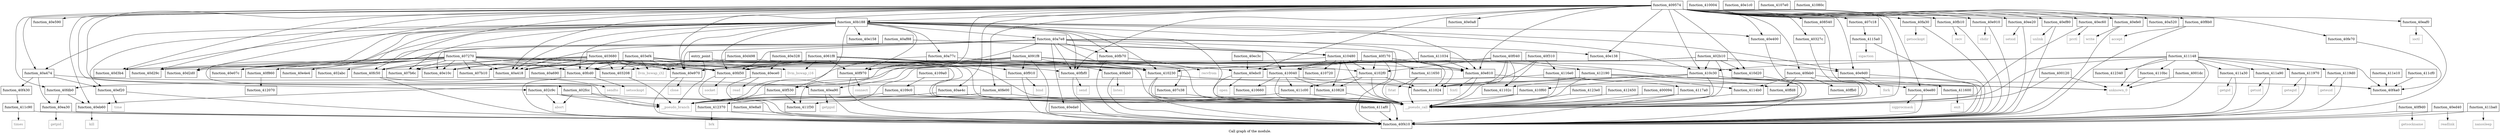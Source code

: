 digraph "Call graph of the module." {
  label="Call graph of the module.";
  node [shape=record];

  Node_function_40d3b4 [label="{function_40d3b4}"];
  Node_function_410040 [label="{function_410040}"];
  Node_function_40d2d0 [label="{function_40d2d0}"];
  Node_function_40e4e4 [label="{function_40e4e4}"];
  Node_function_40f4a0 [label="{function_40f4a0}"];
  Node_function_40e590 [label="{function_40e590}"];
  Node_function_40e810 [label="{function_40e810}"];
  Node_function_40e8a0 [label="{function_40e8a0}"];
  Node_function_40f530 [label="{function_40f530}"];
  Node_function_40e910 [label="{function_40e910}"];
  Node_function_40f9d0 [label="{function_40f9d0}"];
  Node_function_40ec3c [label="{function_40ec3c}"];
  Node_function_40ec60 [label="{function_40ec60}"];
  Node_function_40fa30 [label="{function_40fa30}"];
  Node_function_40fab0 [label="{function_40fab0}"];
  Node_function_40ece0 [label="{function_40ece0}"];
  Node_function_40fb10 [label="{function_40fb10}"];
  Node_function_40ed40 [label="{function_40ed40}"];
  Node_function_40fb70 [label="{function_40fb70}"];
  Node_function_40eda0 [label="{function_40eda0}"];
  Node_function_40fbf0 [label="{function_40fbf0}"];
  Node_function_40ee20 [label="{function_40ee20}"];
  Node_function_40ee80 [label="{function_40ee80}"];
  Node_function_40fc50 [label="{function_40fc50}"];
  Node_function_40ef20 [label="{function_40ef20}"];
  Node_function_40ef80 [label="{function_40ef80}"];
  Node_function_40fcd0 [label="{function_40fcd0}"];
  Node_function_40efe0 [label="{function_40efe0}"];
  Node_function_40f040 [label="{function_40f040}"];
  Node_function_40fd50 [label="{function_40fd50}"];
  Node_function_40f170 [label="{function_40f170}"];
  Node_function_40fdb0 [label="{function_40fdb0}"];
  Node_function_40f310 [label="{function_40f310}"];
  Node_function_40fe00 [label="{function_40fe00}"];
  Node_function_40e970 [label="{function_40e970}"];
  Node_function_40f860 [label="{function_40f860}"];
  Node_function_40e9d0 [label="{function_40e9d0}"];
  Node_function_40ea30 [label="{function_40ea30}"];
  Node_function_40ea90 [label="{function_40ea90}"];
  Node_function_40d498 [label="{function_40d498}"];
  Node_function_40e07c [label="{function_40e07c}"];
  Node_function_40f410 [label="{function_40f410}"];
  Node_function_40e0a8 [label="{function_40e0a8}"];
  Node_function_410004 [label="{function_410004}"];
  Node_function_40e10c [label="{function_40e10c}"];
  Node_function_40ffd8 [label="{function_40ffd8}"];
  Node_function_40e138 [label="{function_40e138}"];
  Node_function_40e158 [label="{function_40e158}"];
  Node_function_40f8b0 [label="{function_40f8b0}"];
  Node_function_40e1c0 [label="{function_40e1c0}"];
  Node_function_40ffb0 [label="{function_40ffb0}"];
  Node_function_40e328 [label="{function_40e328}"];
  Node_function_40eaf0 [label="{function_40eaf0}"];
  Node_function_40fe70 [label="{function_40fe70}"];
  Node_function_40f430 [label="{function_40f430}"];
  Node_function_410230 [label="{function_410230}"];
  Node_function_40eb60 [label="{function_40eb60}"];
  Node_function_40f910 [label="{function_40f910}"];
  Node_function_40e400 [label="{function_40e400}"];
  Node_function_40f970 [label="{function_40f970}"];
  Node_function_40ebc0 [label="{function_40ebc0}"];
  Node_function_410720 [label="{function_410720}"];
  Node_function_4107e0 [label="{function_4107e0}"];
  Node_function_41080c [label="{function_41080c}"];
  Node_function_410828 [label="{function_410828}"];
  Node_function_4109a0 [label="{function_4109a0}"];
  Node_function_4109c0 [label="{function_4109c0}"];
  Node_function_410c30 [label="{function_410c30}"];
  Node_function_410d20 [label="{function_410d20}"];
  Node_function_410f60 [label="{function_410f60}"];
  Node_function_4102f0 [label="{function_4102f0}"];
  Node_function_412190 [label="{function_412190}"];
  Node_function_410480 [label="{function_410480}"];
  Node_function_410660 [label="{function_410660}"];
  Node_getegid [color="gray50", fontcolor="gray50", label="{getegid}"];
  Node_geteuid [color="gray50", fontcolor="gray50", label="{geteuid}"];
  Node_getgid [color="gray50", fontcolor="gray50", label="{getgid}"];
  Node_getuid [color="gray50", fontcolor="gray50", label="{getuid}"];
  Node_nanosleep [color="gray50", fontcolor="gray50", label="{nanosleep}"];
  Node_times [color="gray50", fontcolor="gray50", label="{times}"];
  Node_brk [color="gray50", fontcolor="gray50", label="{brk}"];
  Node_abort [color="gray50", fontcolor="gray50", label="{abort}"];
  Node_llvm_bswap_i32 [color="gray50", fontcolor="gray50", label="{llvm_bswap_i32}"];
  Node_llvm_bswap_i16 [color="gray50", fontcolor="gray50", label="{llvm_bswap_i16}"];
  Node_function_411024 [label="{function_411024}"];
  Node_function_41102c [label="{function_41102c}"];
  Node_function_411034 [label="{function_411034}"];
  Node_function_4110bc [label="{function_4110bc}"];
  Node_function_411148 [label="{function_411148}"];
  Node_function_4114b0 [label="{function_4114b0}"];
  Node_function_4115a0 [label="{function_4115a0}"];
  Node_function_411600 [label="{function_411600}"];
  Node_function_411650 [label="{function_411650}"];
  Node_function_4116e0 [label="{function_4116e0}"];
  Node_function_4117a0 [label="{function_4117a0}"];
  Node_function_411970 [label="{function_411970}"];
  Node_function_4119d0 [label="{function_4119d0}"];
  Node_function_411a30 [label="{function_411a30}"];
  Node_function_411a90 [label="{function_411a90}"];
  Node_function_411af0 [label="{function_411af0}"];
  Node_function_412070 [label="{function_412070}"];
  Node_function_411ba0 [label="{function_411ba0}"];
  Node_function_411c00 [label="{function_411c00}"];
  Node_function_411c90 [label="{function_411c90}"];
  Node_function_411cf0 [label="{function_411cf0}"];
  Node_function_411e10 [label="{function_411e10}"];
  Node_function_411f30 [label="{function_411f30}"];
  Node_function_412340 [label="{function_412340}"];
  Node_function_412370 [label="{function_412370}"];
  Node_function_4123e0 [label="{function_4123e0}"];
  Node_function_412450 [label="{function_412450}"];
  Node_unknown_0 [color="gray50", fontcolor="gray50", label="{unknown_0}"];
  Node_fcntl [color="gray50", fontcolor="gray50", label="{fcntl}"];
  Node_chdir [color="gray50", fontcolor="gray50", label="{chdir}"];
  Node_close [color="gray50", fontcolor="gray50", label="{close}"];
  Node_fork [color="gray50", fontcolor="gray50", label="{fork}"];
  Node_getpid [color="gray50", fontcolor="gray50", label="{getpid}"];
  Node_getppid [color="gray50", fontcolor="gray50", label="{getppid}"];
  Node_ioctl [color="gray50", fontcolor="gray50", label="{ioctl}"];
  Node_kill [color="gray50", fontcolor="gray50", label="{kill}"];
  Node_open [color="gray50", fontcolor="gray50", label="{open}"];
  Node_prctl [color="gray50", fontcolor="gray50", label="{prctl}"];
  Node_read [color="gray50", fontcolor="gray50", label="{read}"];
  Node_readlink [color="gray50", fontcolor="gray50", label="{readlink}"];
  Node_setsid [color="gray50", fontcolor="gray50", label="{setsid}"];
  Node_sigprocmask [color="gray50", fontcolor="gray50", label="{sigprocmask}"];
  Node_time [color="gray50", fontcolor="gray50", label="{time}"];
  Node_unlink [color="gray50", fontcolor="gray50", label="{unlink}"];
  Node_write [color="gray50", fontcolor="gray50", label="{write}"];
  Node_accept [color="gray50", fontcolor="gray50", label="{accept}"];
  Node_bind [color="gray50", fontcolor="gray50", label="{bind}"];
  Node_connect [color="gray50", fontcolor="gray50", label="{connect}"];
  Node_getsockname [color="gray50", fontcolor="gray50", label="{getsockname}"];
  Node_getsockopt [color="gray50", fontcolor="gray50", label="{getsockopt}"];
  Node_listen [color="gray50", fontcolor="gray50", label="{listen}"];
  Node_recv [color="gray50", fontcolor="gray50", label="{recv}"];
  Node_recvfrom [color="gray50", fontcolor="gray50", label="{recvfrom}"];
  Node_send [color="gray50", fontcolor="gray50", label="{send}"];
  Node_sendto [color="gray50", fontcolor="gray50", label="{sendto}"];
  Node_setsockopt [color="gray50", fontcolor="gray50", label="{setsockopt}"];
  Node_socket [color="gray50", fontcolor="gray50", label="{socket}"];
  Node_sigaction [color="gray50", fontcolor="gray50", label="{sigaction}"];
  Node_exit [color="gray50", fontcolor="gray50", label="{exit}"];
  Node_fstat [color="gray50", fontcolor="gray50", label="{fstat}"];
  Node___pseudo_call [color="gray50", fontcolor="gray50", label="{__pseudo_call}"];
  Node___pseudo_branch [color="gray50", fontcolor="gray50", label="{__pseudo_branch}"];
  Node_function_400094 [label="{function_400094}"];
  Node_function_400120 [label="{function_400120}"];
  Node_function_4001dc [label="{function_4001dc}"];
  Node_entry_point [label="{entry_point}"];
  Node_function_402abc [label="{function_402abc}"];
  Node_function_402b10 [label="{function_402b10}"];
  Node_function_402c9c [label="{function_402c9c}"];
  Node_function_402fcc [label="{function_402fcc}"];
  Node_function_403208 [label="{function_403208}"];
  Node_function_40327c [label="{function_40327c}"];
  Node_function_403680 [label="{function_403680}"];
  Node_function_403ef4 [label="{function_403ef4}"];
  Node_function_4061f8 [label="{function_4061f8}"];
  Node_function_407270 [label="{function_407270}"];
  Node_function_407b10 [label="{function_407b10}"];
  Node_function_40feb0 [label="{function_40feb0}"];
  Node_function_407b6c [label="{function_407b6c}"];
  Node_function_407c18 [label="{function_407c18}"];
  Node_function_407c38 [label="{function_407c38}"];
  Node_function_408540 [label="{function_408540}"];
  Node_function_4091f8 [label="{function_4091f8}"];
  Node_function_409574 [label="{function_409574}"];
  Node_function_40a418 [label="{function_40a418}"];
  Node_function_40a474 [label="{function_40a474}"];
  Node_function_40a520 [label="{function_40a520}"];
  Node_function_40a690 [label="{function_40a690}"];
  Node_function_40a77c [label="{function_40a77c}"];
  Node_function_40a7e8 [label="{function_40a7e8}"];
  Node_function_40ae4c [label="{function_40ae4c}"];
  Node_function_40af88 [label="{function_40af88}"];
  Node_function_40b188 [label="{function_40b188}"];
  Node_function_40d29c [label="{function_40d29c}"];
  Node_function_410040 -> Node_function_410828;
  Node_function_410040 -> Node_function_410660;
  Node_function_410040 -> Node_function_411024;
  Node_function_410040 -> Node_function_411c00;
  Node_function_410040 -> Node___pseudo_call;
  Node_function_40e810 -> Node_unknown_0;
  Node_function_40e810 -> Node_fcntl;
  Node_function_40e810 -> Node___pseudo_call;
  Node_function_40e8a0 -> Node_function_40f410;
  Node_function_40f530 -> Node_function_411f30;
  Node_function_40f530 -> Node___pseudo_branch;
  Node_function_40e910 -> Node_function_40f410;
  Node_function_40e910 -> Node_chdir;
  Node_function_40f9d0 -> Node_function_40f410;
  Node_function_40f9d0 -> Node_getsockname;
  Node_function_40ec3c -> Node_function_40ebc0;
  Node_function_40ec60 -> Node_prctl;
  Node_function_40ec60 -> Node___pseudo_call;
  Node_function_40fa30 -> Node_function_40f410;
  Node_function_40fa30 -> Node_getsockopt;
  Node_function_40fab0 -> Node_function_40f410;
  Node_function_40fab0 -> Node_listen;
  Node_function_40ece0 -> Node_function_40f410;
  Node_function_40ece0 -> Node_read;
  Node_function_40fb10 -> Node_function_40f410;
  Node_function_40fb10 -> Node_recv;
  Node_function_40ed40 -> Node_function_40f410;
  Node_function_40ed40 -> Node_readlink;
  Node_function_40fb70 -> Node_function_40f410;
  Node_function_40fb70 -> Node_recvfrom;
  Node_function_40eda0 -> Node_function_40f410;
  Node_function_40fbf0 -> Node_function_40f410;
  Node_function_40fbf0 -> Node_send;
  Node_function_40ee20 -> Node_function_40f410;
  Node_function_40ee20 -> Node_setsid;
  Node_function_40ee80 -> Node_function_40f410;
  Node_function_40ee80 -> Node_sigprocmask;
  Node_function_40fc50 -> Node_function_40f410;
  Node_function_40fc50 -> Node_sendto;
  Node_function_40ef20 -> Node_function_40f410;
  Node_function_40ef20 -> Node_time;
  Node_function_40ef80 -> Node_function_40f410;
  Node_function_40ef80 -> Node_unlink;
  Node_function_40fcd0 -> Node_function_40f410;
  Node_function_40fcd0 -> Node_setsockopt;
  Node_function_40efe0 -> Node_function_40f410;
  Node_function_40efe0 -> Node_write;
  Node_function_40f040 -> Node_function_40e970;
  Node_function_40f040 -> Node_function_40f410;
  Node_function_40f040 -> Node_function_4102f0;
  Node_function_40f040 -> Node_function_411024;
  Node_function_40f040 -> Node_function_41102c;
  Node_function_40f040 -> Node___pseudo_call;
  Node_function_40fd50 -> Node_function_40f410;
  Node_function_40fd50 -> Node_socket;
  Node_function_40f170 -> Node_function_410040;
  Node_function_40f170 -> Node_function_40e810;
  Node_function_40f170 -> Node_function_40e970;
  Node_function_40f170 -> Node_function_40f410;
  Node_function_40f170 -> Node_function_410230;
  Node_function_40f170 -> Node_function_40ebc0;
  Node_function_40f170 -> Node_function_4102f0;
  Node_function_40f170 -> Node_function_411024;
  Node_function_40f170 -> Node_function_411650;
  Node_function_40fdb0 -> Node_function_40ea30;
  Node_function_40fdb0 -> Node_function_40eb60;
  Node_function_40f310 -> Node_function_411024;
  Node_function_40f310 -> Node_function_41102c;
  Node_function_40f310 -> Node_function_4116e0;
  Node_function_40fe00 -> Node___pseudo_call;
  Node_function_40fe00 -> Node___pseudo_branch;
  Node_function_40e970 -> Node_function_40f410;
  Node_function_40e970 -> Node_close;
  Node_function_40f860 -> Node_function_412070;
  Node_function_40e9d0 -> Node_function_40f410;
  Node_function_40e9d0 -> Node_fork;
  Node_function_40ea30 -> Node_function_40f410;
  Node_function_40ea30 -> Node_getpid;
  Node_function_40ea90 -> Node_function_40f410;
  Node_function_40ea90 -> Node_getppid;
  Node_function_40d498 -> Node_function_410040;
  Node_function_40d498 -> Node_function_40e10c;
  Node_function_40f8b0 -> Node_function_40f410;
  Node_function_40f8b0 -> Node_accept;
  Node_function_40e328 -> Node_function_40ece0;
  Node_function_40eaf0 -> Node_function_40f410;
  Node_function_40eaf0 -> Node_ioctl;
  Node_function_40fe70 -> Node_function_40f4a0;
  Node_function_40f430 -> Node_function_411c90;
  Node_function_410230 -> Node_function_40f4a0;
  Node_function_410230 -> Node_function_40f410;
  Node_function_410230 -> Node___pseudo_call;
  Node_function_40eb60 -> Node_function_40f410;
  Node_function_40eb60 -> Node_kill;
  Node_function_40f910 -> Node_function_40f410;
  Node_function_40f910 -> Node_bind;
  Node_function_40e400 -> Node___pseudo_call;
  Node_function_40f970 -> Node_function_40f410;
  Node_function_40f970 -> Node_connect;
  Node_function_40ebc0 -> Node_function_40f410;
  Node_function_40ebc0 -> Node_open;
  Node_function_410828 -> Node___pseudo_call;
  Node_function_4109a0 -> Node_function_4109c0;
  Node_function_4109c0 -> Node___pseudo_call;
  Node_function_4109c0 -> Node___pseudo_branch;
  Node_function_410c30 -> Node_function_410f60;
  Node_function_410c30 -> Node_function_411024;
  Node_function_410c30 -> Node_function_41102c;
  Node_function_410c30 -> Node_function_411600;
  Node_function_410c30 -> Node_unknown_0;
  Node_function_410c30 -> Node___pseudo_call;
  Node_function_410d20 -> Node___pseudo_call;
  Node_function_410f60 -> Node___pseudo_call;
  Node_function_410f60 -> Node___pseudo_branch;
  Node_function_4102f0 -> Node_function_410828;
  Node_function_4102f0 -> Node_function_411024;
  Node_function_4102f0 -> Node_function_411c00;
  Node_function_4102f0 -> Node___pseudo_call;
  Node_function_412190 -> Node_function_40ee80;
  Node_function_412190 -> Node_function_40fdb0;
  Node_function_412190 -> Node_function_40ffd8;
  Node_function_412190 -> Node_function_411024;
  Node_function_412190 -> Node_function_4114b0;
  Node_function_412190 -> Node___pseudo_call;
  Node_function_410480 -> Node_function_410040;
  Node_function_410480 -> Node_function_410720;
  Node_function_410480 -> Node_function_410828;
  Node_function_410480 -> Node_function_4102f0;
  Node_function_410480 -> Node_function_411024;
  Node_function_410480 -> Node_function_411f30;
  Node_function_410480 -> Node___pseudo_call;
  Node_function_411034 -> Node_function_40e810;
  Node_function_411034 -> Node_function_40ebc0;
  Node_function_411034 -> Node_function_412190;
  Node_function_4110bc -> Node_unknown_0;
  Node_function_411148 -> Node_function_40f4a0;
  Node_function_411148 -> Node_function_40f410;
  Node_function_411148 -> Node_function_410c30;
  Node_function_411148 -> Node_function_4110bc;
  Node_function_411148 -> Node_function_411970;
  Node_function_411148 -> Node_function_4119d0;
  Node_function_411148 -> Node_function_411a30;
  Node_function_411148 -> Node_function_411a90;
  Node_function_411148 -> Node_function_411f30;
  Node_function_411148 -> Node_function_412340;
  Node_function_411148 -> Node_unknown_0;
  Node_function_411148 -> Node___pseudo_call;
  Node_function_4114b0 -> Node___pseudo_call;
  Node_function_4115a0 -> Node_function_40f410;
  Node_function_4115a0 -> Node_sigaction;
  Node_function_411600 -> Node_exit;
  Node_function_411650 -> Node_fstat;
  Node_function_411650 -> Node___pseudo_call;
  Node_function_4116e0 -> Node_function_40f530;
  Node_function_4116e0 -> Node_function_4117a0;
  Node_function_4116e0 -> Node___pseudo_call;
  Node_function_4117a0 -> Node_function_40f410;
  Node_function_4117a0 -> Node___pseudo_call;
  Node_function_411970 -> Node_function_40f410;
  Node_function_411970 -> Node_getegid;
  Node_function_4119d0 -> Node_function_40f410;
  Node_function_4119d0 -> Node_geteuid;
  Node_function_411a30 -> Node_function_40f410;
  Node_function_411a30 -> Node_getgid;
  Node_function_411a90 -> Node_function_40f410;
  Node_function_411a90 -> Node_getuid;
  Node_function_411af0 -> Node_function_40f410;
  Node_function_411ba0 -> Node_function_40f410;
  Node_function_411ba0 -> Node_nanosleep;
  Node_function_411c00 -> Node_function_412370;
  Node_function_411c00 -> Node___pseudo_call;
  Node_function_411c90 -> Node_function_40f410;
  Node_function_411c90 -> Node_times;
  Node_function_411cf0 -> Node_function_40f4a0;
  Node_function_411e10 -> Node_function_40f4a0;
  Node_function_412370 -> Node_function_40f410;
  Node_function_412370 -> Node_brk;
  Node_function_4123e0 -> Node___pseudo_call;
  Node_function_412450 -> Node___pseudo_call;
  Node_function_400094 -> Node___pseudo_call;
  Node_function_400120 -> Node_unknown_0;
  Node_function_400120 -> Node___pseudo_call;
  Node_function_4001dc -> Node_unknown_0;
  Node_entry_point -> Node_llvm_bswap_i32;
  Node_entry_point -> Node___pseudo_call;
  Node_entry_point -> Node___pseudo_branch;
  Node_function_402b10 -> Node_function_40e9d0;
  Node_function_402b10 -> Node_function_40ea90;
  Node_function_402b10 -> Node_function_40eb60;
  Node_function_402b10 -> Node_function_410c30;
  Node_function_402b10 -> Node_function_410d20;
  Node_function_402b10 -> Node___pseudo_call;
  Node_function_402c9c -> Node_abort;
  Node_function_402c9c -> Node___pseudo_call;
  Node_function_402c9c -> Node___pseudo_branch;
  Node_function_402fcc -> Node_abort;
  Node_function_402fcc -> Node___pseudo_call;
  Node_function_402fcc -> Node___pseudo_branch;
  Node_function_403208 -> Node___pseudo_branch;
  Node_function_40327c -> Node___pseudo_call;
  Node_function_403680 -> Node_function_40fc50;
  Node_function_403680 -> Node_function_40fcd0;
  Node_function_403680 -> Node_function_40fd50;
  Node_function_403680 -> Node_function_40e970;
  Node_function_403680 -> Node_function_40e10c;
  Node_function_403680 -> Node_function_410230;
  Node_function_403680 -> Node_llvm_bswap_i32;
  Node_function_403680 -> Node___pseudo_call;
  Node_function_403680 -> Node_function_403208;
  Node_function_403680 -> Node_function_407b10;
  Node_function_403680 -> Node_function_407b6c;
  Node_function_403680 -> Node_function_40a418;
  Node_function_403680 -> Node_function_40a690;
  Node_function_403ef4 -> Node_function_40fc50;
  Node_function_403ef4 -> Node_function_40fcd0;
  Node_function_403ef4 -> Node_function_40fd50;
  Node_function_403ef4 -> Node_function_40e970;
  Node_function_403ef4 -> Node_function_410230;
  Node_function_403ef4 -> Node_llvm_bswap_i32;
  Node_function_403ef4 -> Node_llvm_bswap_i16;
  Node_function_403ef4 -> Node___pseudo_call;
  Node_function_403ef4 -> Node_function_403208;
  Node_function_403ef4 -> Node_function_407b10;
  Node_function_403ef4 -> Node_function_407b6c;
  Node_function_403ef4 -> Node_function_40a418;
  Node_function_4061f8 -> Node_function_40fbf0;
  Node_function_4061f8 -> Node_function_40fd50;
  Node_function_4061f8 -> Node_function_410230;
  Node_function_4061f8 -> Node_function_40f910;
  Node_function_4061f8 -> Node_function_40f970;
  Node_function_4061f8 -> Node_llvm_bswap_i32;
  Node_function_4061f8 -> Node_llvm_bswap_i16;
  Node_function_4061f8 -> Node___pseudo_call;
  Node_function_4061f8 -> Node_function_403208;
  Node_function_4061f8 -> Node_function_40a418;
  Node_function_407270 -> Node_function_40d3b4;
  Node_function_407270 -> Node_function_40d2d0;
  Node_function_407270 -> Node_function_40e4e4;
  Node_function_407270 -> Node_function_40ece0;
  Node_function_407270 -> Node_function_40fc50;
  Node_function_407270 -> Node_function_40fcd0;
  Node_function_407270 -> Node_function_40fd50;
  Node_function_407270 -> Node_function_40e970;
  Node_function_407270 -> Node_function_40f860;
  Node_function_407270 -> Node_function_40e07c;
  Node_function_407270 -> Node_function_40e10c;
  Node_function_407270 -> Node_function_410230;
  Node_function_407270 -> Node_function_40ebc0;
  Node_function_407270 -> Node___pseudo_call;
  Node_function_407270 -> Node_function_402abc;
  Node_function_407270 -> Node_function_403208;
  Node_function_407270 -> Node_function_407b10;
  Node_function_407270 -> Node_function_407b6c;
  Node_function_407270 -> Node_function_40a418;
  Node_function_407270 -> Node_function_40d29c;
  Node_function_40feb0 -> Node_function_40f410;
  Node_function_40feb0 -> Node_function_40ffd8;
  Node_function_40feb0 -> Node_function_40ffb0;
  Node_function_40feb0 -> Node_function_4114b0;
  Node_function_407c18 -> Node_function_4115a0;
  Node_function_407c38 -> Node___pseudo_call;
  Node_function_408540 -> Node___pseudo_call;
  Node_function_4091f8 -> Node_function_40e810;
  Node_function_4091f8 -> Node_function_40fab0;
  Node_function_4091f8 -> Node_function_40fcd0;
  Node_function_4091f8 -> Node_function_40fd50;
  Node_function_4091f8 -> Node_function_40e970;
  Node_function_4091f8 -> Node_function_40f410;
  Node_function_4091f8 -> Node_function_40f910;
  Node_function_4091f8 -> Node_function_40f970;
  Node_function_4091f8 -> Node_function_410d20;
  Node_function_4091f8 -> Node___pseudo_call;
  Node_function_4091f8 -> Node___pseudo_branch;
  Node_function_4091f8 -> Node_function_407c38;
  Node_function_409574 -> Node_function_40d3b4;
  Node_function_409574 -> Node_function_40d2d0;
  Node_function_409574 -> Node_function_40e590;
  Node_function_409574 -> Node_function_40e810;
  Node_function_409574 -> Node_function_40e910;
  Node_function_409574 -> Node_function_40ec60;
  Node_function_409574 -> Node_function_40fa30;
  Node_function_409574 -> Node_function_40fb10;
  Node_function_409574 -> Node_function_40fbf0;
  Node_function_409574 -> Node_function_40ee20;
  Node_function_409574 -> Node_function_40ee80;
  Node_function_409574 -> Node_function_40ef80;
  Node_function_409574 -> Node_function_40efe0;
  Node_function_409574 -> Node_function_40fdb0;
  Node_function_409574 -> Node_function_40fe00;
  Node_function_409574 -> Node_function_40e970;
  Node_function_409574 -> Node_function_40e9d0;
  Node_function_409574 -> Node_function_40e07c;
  Node_function_409574 -> Node_function_40e0a8;
  Node_function_409574 -> Node_function_40e138;
  Node_function_409574 -> Node_function_40f8b0;
  Node_function_409574 -> Node_function_40eaf0;
  Node_function_409574 -> Node_function_40fe70;
  Node_function_409574 -> Node_function_40eb60;
  Node_function_409574 -> Node_function_40e400;
  Node_function_409574 -> Node_function_40f970;
  Node_function_409574 -> Node_function_40ebc0;
  Node_function_409574 -> Node_function_410c30;
  Node_function_409574 -> Node_function_410d20;
  Node_function_409574 -> Node___pseudo_call;
  Node_function_409574 -> Node_function_402c9c;
  Node_function_409574 -> Node_function_402fcc;
  Node_function_409574 -> Node_function_40327c;
  Node_function_409574 -> Node_function_40feb0;
  Node_function_409574 -> Node_function_407c18;
  Node_function_409574 -> Node_function_408540;
  Node_function_409574 -> Node_function_40a418;
  Node_function_409574 -> Node_function_40a474;
  Node_function_409574 -> Node_function_40a520;
  Node_function_409574 -> Node_function_40ae4c;
  Node_function_409574 -> Node_function_40b188;
  Node_function_409574 -> Node_function_40d29c;
  Node_function_40a474 -> Node_function_40ef20;
  Node_function_40a474 -> Node_function_40ea30;
  Node_function_40a474 -> Node_function_40ea90;
  Node_function_40a474 -> Node_function_40f430;
  Node_function_40a77c -> Node_function_4102f0;
  Node_function_40a77c -> Node___pseudo_branch;
  Node_function_40a7e8 -> Node_function_40e810;
  Node_function_40a7e8 -> Node_function_40fb70;
  Node_function_40a7e8 -> Node_function_40eda0;
  Node_function_40a7e8 -> Node_function_40fbf0;
  Node_function_40a7e8 -> Node_function_40fd50;
  Node_function_40a7e8 -> Node_function_40e970;
  Node_function_40a7e8 -> Node_function_40e07c;
  Node_function_40a7e8 -> Node_function_40e138;
  Node_function_40a7e8 -> Node_function_410230;
  Node_function_40a7e8 -> Node_function_40f970;
  Node_function_40a7e8 -> Node_function_410480;
  Node_function_40a7e8 -> Node___pseudo_call;
  Node_function_40a7e8 -> Node_function_40a418;
  Node_function_40ae4c -> Node___pseudo_call;
  Node_function_40ae4c -> Node___pseudo_branch;
  Node_function_40af88 -> Node_function_410040;
  Node_function_40af88 -> Node_function_40e07c;
  Node_function_40af88 -> Node_function_40e10c;
  Node_function_40af88 -> Node_function_410480;
  Node_function_40b188 -> Node_function_40d3b4;
  Node_function_40b188 -> Node_function_40d2d0;
  Node_function_40b188 -> Node_function_40e810;
  Node_function_40b188 -> Node_function_40f530;
  Node_function_40b188 -> Node_function_40fb70;
  Node_function_40b188 -> Node_function_40fbf0;
  Node_function_40b188 -> Node_function_40fc50;
  Node_function_40b188 -> Node_function_40ef20;
  Node_function_40b188 -> Node_function_40fcd0;
  Node_function_40b188 -> Node_function_40fd50;
  Node_function_40b188 -> Node_function_40e970;
  Node_function_40b188 -> Node_function_40e9d0;
  Node_function_40b188 -> Node_function_40e158;
  Node_function_40b188 -> Node_function_410230;
  Node_function_40b188 -> Node_function_40e400;
  Node_function_40b188 -> Node_function_40f970;
  Node_function_40b188 -> Node_function_410c30;
  Node_function_40b188 -> Node___pseudo_call;
  Node_function_40b188 -> Node___pseudo_branch;
  Node_function_40b188 -> Node_function_407b6c;
  Node_function_40b188 -> Node_function_40a418;
  Node_function_40b188 -> Node_function_40a474;
  Node_function_40b188 -> Node_function_40a77c;
  Node_function_40b188 -> Node_function_40a7e8;
  Node_function_40b188 -> Node_function_40d29c;
}
